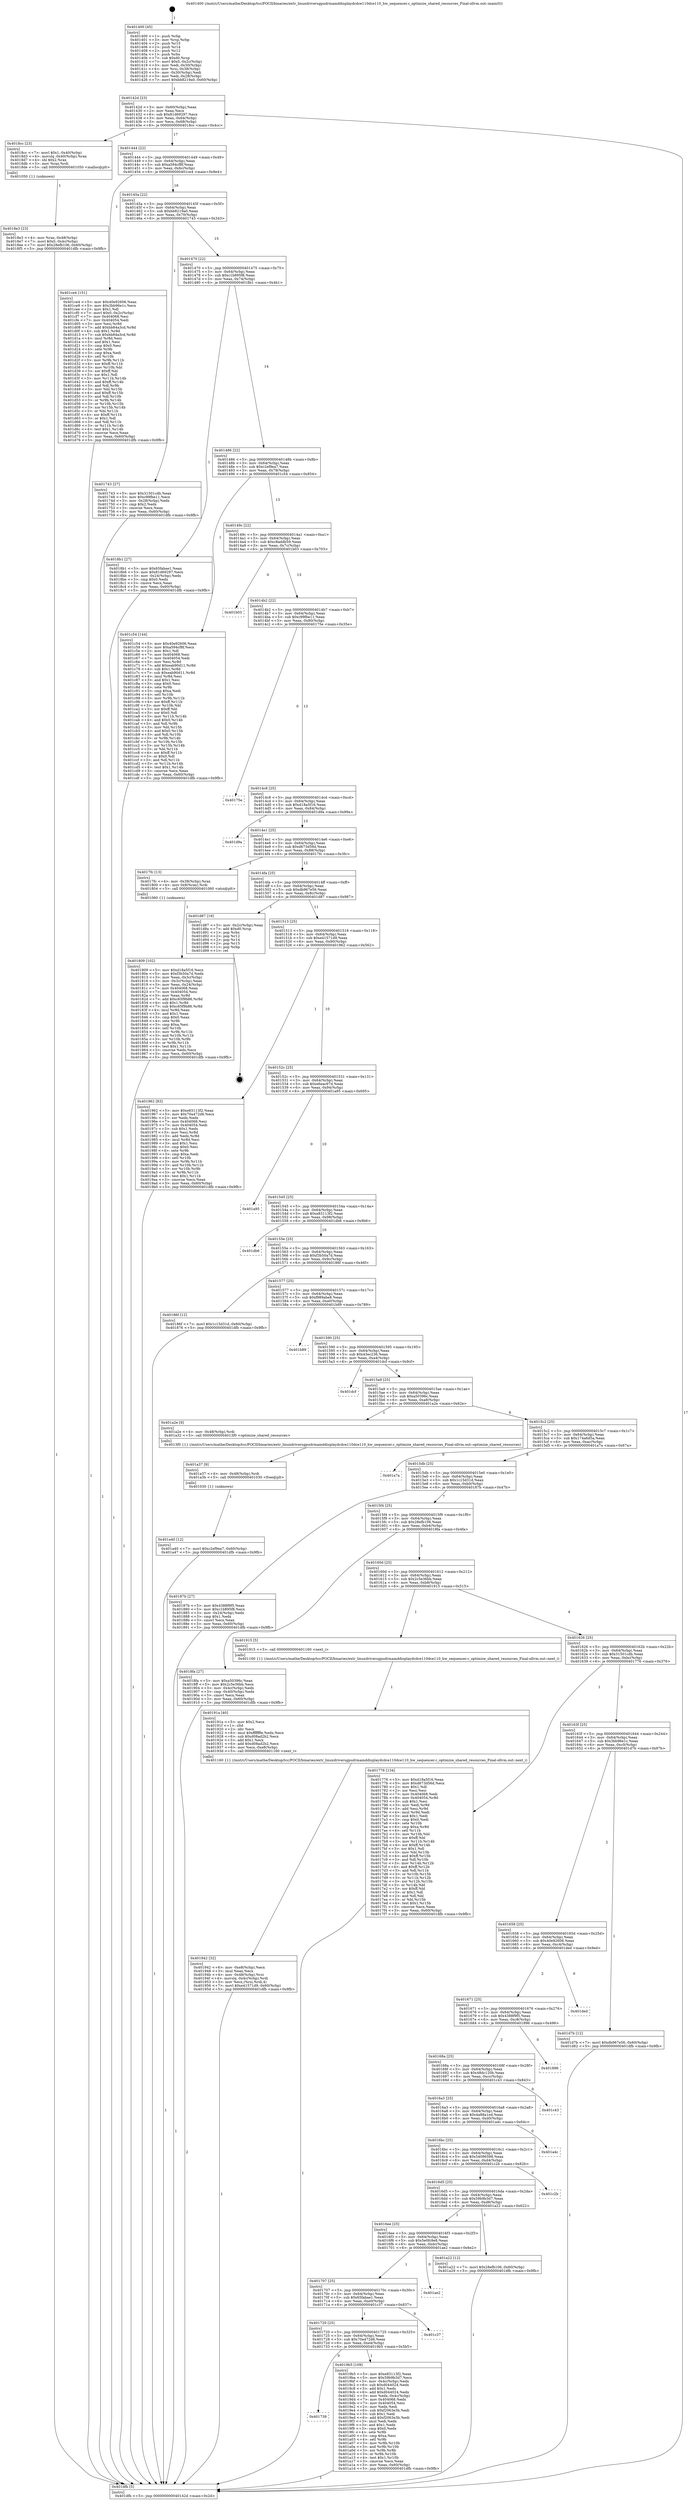 digraph "0x401400" {
  label = "0x401400 (/mnt/c/Users/mathe/Desktop/tcc/POCII/binaries/extr_linuxdriversgpudrmamddisplaydcdce110dce110_hw_sequencer.c_optimize_shared_resources_Final-ollvm.out::main(0))"
  labelloc = "t"
  node[shape=record]

  Entry [label="",width=0.3,height=0.3,shape=circle,fillcolor=black,style=filled]
  "0x40142d" [label="{
     0x40142d [23]\l
     | [instrs]\l
     &nbsp;&nbsp;0x40142d \<+3\>: mov -0x60(%rbp),%eax\l
     &nbsp;&nbsp;0x401430 \<+2\>: mov %eax,%ecx\l
     &nbsp;&nbsp;0x401432 \<+6\>: sub $0x81d69297,%ecx\l
     &nbsp;&nbsp;0x401438 \<+3\>: mov %eax,-0x64(%rbp)\l
     &nbsp;&nbsp;0x40143b \<+3\>: mov %ecx,-0x68(%rbp)\l
     &nbsp;&nbsp;0x40143e \<+6\>: je 00000000004018cc \<main+0x4cc\>\l
  }"]
  "0x4018cc" [label="{
     0x4018cc [23]\l
     | [instrs]\l
     &nbsp;&nbsp;0x4018cc \<+7\>: movl $0x1,-0x40(%rbp)\l
     &nbsp;&nbsp;0x4018d3 \<+4\>: movslq -0x40(%rbp),%rax\l
     &nbsp;&nbsp;0x4018d7 \<+4\>: shl $0x2,%rax\l
     &nbsp;&nbsp;0x4018db \<+3\>: mov %rax,%rdi\l
     &nbsp;&nbsp;0x4018de \<+5\>: call 0000000000401050 \<malloc@plt\>\l
     | [calls]\l
     &nbsp;&nbsp;0x401050 \{1\} (unknown)\l
  }"]
  "0x401444" [label="{
     0x401444 [22]\l
     | [instrs]\l
     &nbsp;&nbsp;0x401444 \<+5\>: jmp 0000000000401449 \<main+0x49\>\l
     &nbsp;&nbsp;0x401449 \<+3\>: mov -0x64(%rbp),%eax\l
     &nbsp;&nbsp;0x40144c \<+5\>: sub $0xa594cf8f,%eax\l
     &nbsp;&nbsp;0x401451 \<+3\>: mov %eax,-0x6c(%rbp)\l
     &nbsp;&nbsp;0x401454 \<+6\>: je 0000000000401ce4 \<main+0x8e4\>\l
  }"]
  Exit [label="",width=0.3,height=0.3,shape=circle,fillcolor=black,style=filled,peripheries=2]
  "0x401ce4" [label="{
     0x401ce4 [151]\l
     | [instrs]\l
     &nbsp;&nbsp;0x401ce4 \<+5\>: mov $0x40e92606,%eax\l
     &nbsp;&nbsp;0x401ce9 \<+5\>: mov $0x3bb96e1c,%ecx\l
     &nbsp;&nbsp;0x401cee \<+2\>: mov $0x1,%dl\l
     &nbsp;&nbsp;0x401cf0 \<+7\>: movl $0x0,-0x2c(%rbp)\l
     &nbsp;&nbsp;0x401cf7 \<+7\>: mov 0x404068,%esi\l
     &nbsp;&nbsp;0x401cfe \<+7\>: mov 0x404054,%edi\l
     &nbsp;&nbsp;0x401d05 \<+3\>: mov %esi,%r8d\l
     &nbsp;&nbsp;0x401d08 \<+7\>: add $0xbb84a3cd,%r8d\l
     &nbsp;&nbsp;0x401d0f \<+4\>: sub $0x1,%r8d\l
     &nbsp;&nbsp;0x401d13 \<+7\>: sub $0xbb84a3cd,%r8d\l
     &nbsp;&nbsp;0x401d1a \<+4\>: imul %r8d,%esi\l
     &nbsp;&nbsp;0x401d1e \<+3\>: and $0x1,%esi\l
     &nbsp;&nbsp;0x401d21 \<+3\>: cmp $0x0,%esi\l
     &nbsp;&nbsp;0x401d24 \<+4\>: sete %r9b\l
     &nbsp;&nbsp;0x401d28 \<+3\>: cmp $0xa,%edi\l
     &nbsp;&nbsp;0x401d2b \<+4\>: setl %r10b\l
     &nbsp;&nbsp;0x401d2f \<+3\>: mov %r9b,%r11b\l
     &nbsp;&nbsp;0x401d32 \<+4\>: xor $0xff,%r11b\l
     &nbsp;&nbsp;0x401d36 \<+3\>: mov %r10b,%bl\l
     &nbsp;&nbsp;0x401d39 \<+3\>: xor $0xff,%bl\l
     &nbsp;&nbsp;0x401d3c \<+3\>: xor $0x1,%dl\l
     &nbsp;&nbsp;0x401d3f \<+3\>: mov %r11b,%r14b\l
     &nbsp;&nbsp;0x401d42 \<+4\>: and $0xff,%r14b\l
     &nbsp;&nbsp;0x401d46 \<+3\>: and %dl,%r9b\l
     &nbsp;&nbsp;0x401d49 \<+3\>: mov %bl,%r15b\l
     &nbsp;&nbsp;0x401d4c \<+4\>: and $0xff,%r15b\l
     &nbsp;&nbsp;0x401d50 \<+3\>: and %dl,%r10b\l
     &nbsp;&nbsp;0x401d53 \<+3\>: or %r9b,%r14b\l
     &nbsp;&nbsp;0x401d56 \<+3\>: or %r10b,%r15b\l
     &nbsp;&nbsp;0x401d59 \<+3\>: xor %r15b,%r14b\l
     &nbsp;&nbsp;0x401d5c \<+3\>: or %bl,%r11b\l
     &nbsp;&nbsp;0x401d5f \<+4\>: xor $0xff,%r11b\l
     &nbsp;&nbsp;0x401d63 \<+3\>: or $0x1,%dl\l
     &nbsp;&nbsp;0x401d66 \<+3\>: and %dl,%r11b\l
     &nbsp;&nbsp;0x401d69 \<+3\>: or %r11b,%r14b\l
     &nbsp;&nbsp;0x401d6c \<+4\>: test $0x1,%r14b\l
     &nbsp;&nbsp;0x401d70 \<+3\>: cmovne %ecx,%eax\l
     &nbsp;&nbsp;0x401d73 \<+3\>: mov %eax,-0x60(%rbp)\l
     &nbsp;&nbsp;0x401d76 \<+5\>: jmp 0000000000401dfb \<main+0x9fb\>\l
  }"]
  "0x40145a" [label="{
     0x40145a [22]\l
     | [instrs]\l
     &nbsp;&nbsp;0x40145a \<+5\>: jmp 000000000040145f \<main+0x5f\>\l
     &nbsp;&nbsp;0x40145f \<+3\>: mov -0x64(%rbp),%eax\l
     &nbsp;&nbsp;0x401462 \<+5\>: sub $0xbb8219a0,%eax\l
     &nbsp;&nbsp;0x401467 \<+3\>: mov %eax,-0x70(%rbp)\l
     &nbsp;&nbsp;0x40146a \<+6\>: je 0000000000401743 \<main+0x343\>\l
  }"]
  "0x401a40" [label="{
     0x401a40 [12]\l
     | [instrs]\l
     &nbsp;&nbsp;0x401a40 \<+7\>: movl $0xc2ef9ea7,-0x60(%rbp)\l
     &nbsp;&nbsp;0x401a47 \<+5\>: jmp 0000000000401dfb \<main+0x9fb\>\l
  }"]
  "0x401743" [label="{
     0x401743 [27]\l
     | [instrs]\l
     &nbsp;&nbsp;0x401743 \<+5\>: mov $0x31501cdb,%eax\l
     &nbsp;&nbsp;0x401748 \<+5\>: mov $0xc99fbe11,%ecx\l
     &nbsp;&nbsp;0x40174d \<+3\>: mov -0x28(%rbp),%edx\l
     &nbsp;&nbsp;0x401750 \<+3\>: cmp $0x2,%edx\l
     &nbsp;&nbsp;0x401753 \<+3\>: cmovne %ecx,%eax\l
     &nbsp;&nbsp;0x401756 \<+3\>: mov %eax,-0x60(%rbp)\l
     &nbsp;&nbsp;0x401759 \<+5\>: jmp 0000000000401dfb \<main+0x9fb\>\l
  }"]
  "0x401470" [label="{
     0x401470 [22]\l
     | [instrs]\l
     &nbsp;&nbsp;0x401470 \<+5\>: jmp 0000000000401475 \<main+0x75\>\l
     &nbsp;&nbsp;0x401475 \<+3\>: mov -0x64(%rbp),%eax\l
     &nbsp;&nbsp;0x401478 \<+5\>: sub $0xc1b895f8,%eax\l
     &nbsp;&nbsp;0x40147d \<+3\>: mov %eax,-0x74(%rbp)\l
     &nbsp;&nbsp;0x401480 \<+6\>: je 00000000004018b1 \<main+0x4b1\>\l
  }"]
  "0x401dfb" [label="{
     0x401dfb [5]\l
     | [instrs]\l
     &nbsp;&nbsp;0x401dfb \<+5\>: jmp 000000000040142d \<main+0x2d\>\l
  }"]
  "0x401400" [label="{
     0x401400 [45]\l
     | [instrs]\l
     &nbsp;&nbsp;0x401400 \<+1\>: push %rbp\l
     &nbsp;&nbsp;0x401401 \<+3\>: mov %rsp,%rbp\l
     &nbsp;&nbsp;0x401404 \<+2\>: push %r15\l
     &nbsp;&nbsp;0x401406 \<+2\>: push %r14\l
     &nbsp;&nbsp;0x401408 \<+2\>: push %r12\l
     &nbsp;&nbsp;0x40140a \<+1\>: push %rbx\l
     &nbsp;&nbsp;0x40140b \<+7\>: sub $0xd0,%rsp\l
     &nbsp;&nbsp;0x401412 \<+7\>: movl $0x0,-0x2c(%rbp)\l
     &nbsp;&nbsp;0x401419 \<+3\>: mov %edi,-0x30(%rbp)\l
     &nbsp;&nbsp;0x40141c \<+4\>: mov %rsi,-0x38(%rbp)\l
     &nbsp;&nbsp;0x401420 \<+3\>: mov -0x30(%rbp),%edi\l
     &nbsp;&nbsp;0x401423 \<+3\>: mov %edi,-0x28(%rbp)\l
     &nbsp;&nbsp;0x401426 \<+7\>: movl $0xbb8219a0,-0x60(%rbp)\l
  }"]
  "0x401a37" [label="{
     0x401a37 [9]\l
     | [instrs]\l
     &nbsp;&nbsp;0x401a37 \<+4\>: mov -0x48(%rbp),%rdi\l
     &nbsp;&nbsp;0x401a3b \<+5\>: call 0000000000401030 \<free@plt\>\l
     | [calls]\l
     &nbsp;&nbsp;0x401030 \{1\} (unknown)\l
  }"]
  "0x4018b1" [label="{
     0x4018b1 [27]\l
     | [instrs]\l
     &nbsp;&nbsp;0x4018b1 \<+5\>: mov $0x65fabae1,%eax\l
     &nbsp;&nbsp;0x4018b6 \<+5\>: mov $0x81d69297,%ecx\l
     &nbsp;&nbsp;0x4018bb \<+3\>: mov -0x24(%rbp),%edx\l
     &nbsp;&nbsp;0x4018be \<+3\>: cmp $0x0,%edx\l
     &nbsp;&nbsp;0x4018c1 \<+3\>: cmove %ecx,%eax\l
     &nbsp;&nbsp;0x4018c4 \<+3\>: mov %eax,-0x60(%rbp)\l
     &nbsp;&nbsp;0x4018c7 \<+5\>: jmp 0000000000401dfb \<main+0x9fb\>\l
  }"]
  "0x401486" [label="{
     0x401486 [22]\l
     | [instrs]\l
     &nbsp;&nbsp;0x401486 \<+5\>: jmp 000000000040148b \<main+0x8b\>\l
     &nbsp;&nbsp;0x40148b \<+3\>: mov -0x64(%rbp),%eax\l
     &nbsp;&nbsp;0x40148e \<+5\>: sub $0xc2ef9ea7,%eax\l
     &nbsp;&nbsp;0x401493 \<+3\>: mov %eax,-0x78(%rbp)\l
     &nbsp;&nbsp;0x401496 \<+6\>: je 0000000000401c54 \<main+0x854\>\l
  }"]
  "0x401739" [label="{
     0x401739\l
  }", style=dashed]
  "0x401c54" [label="{
     0x401c54 [144]\l
     | [instrs]\l
     &nbsp;&nbsp;0x401c54 \<+5\>: mov $0x40e92606,%eax\l
     &nbsp;&nbsp;0x401c59 \<+5\>: mov $0xa594cf8f,%ecx\l
     &nbsp;&nbsp;0x401c5e \<+2\>: mov $0x1,%dl\l
     &nbsp;&nbsp;0x401c60 \<+7\>: mov 0x404068,%esi\l
     &nbsp;&nbsp;0x401c67 \<+7\>: mov 0x404054,%edi\l
     &nbsp;&nbsp;0x401c6e \<+3\>: mov %esi,%r8d\l
     &nbsp;&nbsp;0x401c71 \<+7\>: add $0xeab90d11,%r8d\l
     &nbsp;&nbsp;0x401c78 \<+4\>: sub $0x1,%r8d\l
     &nbsp;&nbsp;0x401c7c \<+7\>: sub $0xeab90d11,%r8d\l
     &nbsp;&nbsp;0x401c83 \<+4\>: imul %r8d,%esi\l
     &nbsp;&nbsp;0x401c87 \<+3\>: and $0x1,%esi\l
     &nbsp;&nbsp;0x401c8a \<+3\>: cmp $0x0,%esi\l
     &nbsp;&nbsp;0x401c8d \<+4\>: sete %r9b\l
     &nbsp;&nbsp;0x401c91 \<+3\>: cmp $0xa,%edi\l
     &nbsp;&nbsp;0x401c94 \<+4\>: setl %r10b\l
     &nbsp;&nbsp;0x401c98 \<+3\>: mov %r9b,%r11b\l
     &nbsp;&nbsp;0x401c9b \<+4\>: xor $0xff,%r11b\l
     &nbsp;&nbsp;0x401c9f \<+3\>: mov %r10b,%bl\l
     &nbsp;&nbsp;0x401ca2 \<+3\>: xor $0xff,%bl\l
     &nbsp;&nbsp;0x401ca5 \<+3\>: xor $0x0,%dl\l
     &nbsp;&nbsp;0x401ca8 \<+3\>: mov %r11b,%r14b\l
     &nbsp;&nbsp;0x401cab \<+4\>: and $0x0,%r14b\l
     &nbsp;&nbsp;0x401caf \<+3\>: and %dl,%r9b\l
     &nbsp;&nbsp;0x401cb2 \<+3\>: mov %bl,%r15b\l
     &nbsp;&nbsp;0x401cb5 \<+4\>: and $0x0,%r15b\l
     &nbsp;&nbsp;0x401cb9 \<+3\>: and %dl,%r10b\l
     &nbsp;&nbsp;0x401cbc \<+3\>: or %r9b,%r14b\l
     &nbsp;&nbsp;0x401cbf \<+3\>: or %r10b,%r15b\l
     &nbsp;&nbsp;0x401cc2 \<+3\>: xor %r15b,%r14b\l
     &nbsp;&nbsp;0x401cc5 \<+3\>: or %bl,%r11b\l
     &nbsp;&nbsp;0x401cc8 \<+4\>: xor $0xff,%r11b\l
     &nbsp;&nbsp;0x401ccc \<+3\>: or $0x0,%dl\l
     &nbsp;&nbsp;0x401ccf \<+3\>: and %dl,%r11b\l
     &nbsp;&nbsp;0x401cd2 \<+3\>: or %r11b,%r14b\l
     &nbsp;&nbsp;0x401cd5 \<+4\>: test $0x1,%r14b\l
     &nbsp;&nbsp;0x401cd9 \<+3\>: cmovne %ecx,%eax\l
     &nbsp;&nbsp;0x401cdc \<+3\>: mov %eax,-0x60(%rbp)\l
     &nbsp;&nbsp;0x401cdf \<+5\>: jmp 0000000000401dfb \<main+0x9fb\>\l
  }"]
  "0x40149c" [label="{
     0x40149c [22]\l
     | [instrs]\l
     &nbsp;&nbsp;0x40149c \<+5\>: jmp 00000000004014a1 \<main+0xa1\>\l
     &nbsp;&nbsp;0x4014a1 \<+3\>: mov -0x64(%rbp),%eax\l
     &nbsp;&nbsp;0x4014a4 \<+5\>: sub $0xc8addb59,%eax\l
     &nbsp;&nbsp;0x4014a9 \<+3\>: mov %eax,-0x7c(%rbp)\l
     &nbsp;&nbsp;0x4014ac \<+6\>: je 0000000000401b03 \<main+0x703\>\l
  }"]
  "0x4019b5" [label="{
     0x4019b5 [109]\l
     | [instrs]\l
     &nbsp;&nbsp;0x4019b5 \<+5\>: mov $0xe83113f2,%eax\l
     &nbsp;&nbsp;0x4019ba \<+5\>: mov $0x59b9b3d7,%ecx\l
     &nbsp;&nbsp;0x4019bf \<+3\>: mov -0x4c(%rbp),%edx\l
     &nbsp;&nbsp;0x4019c2 \<+6\>: sub $0xd044024,%edx\l
     &nbsp;&nbsp;0x4019c8 \<+3\>: add $0x1,%edx\l
     &nbsp;&nbsp;0x4019cb \<+6\>: add $0xd044024,%edx\l
     &nbsp;&nbsp;0x4019d1 \<+3\>: mov %edx,-0x4c(%rbp)\l
     &nbsp;&nbsp;0x4019d4 \<+7\>: mov 0x404068,%edx\l
     &nbsp;&nbsp;0x4019db \<+7\>: mov 0x404054,%esi\l
     &nbsp;&nbsp;0x4019e2 \<+2\>: mov %edx,%edi\l
     &nbsp;&nbsp;0x4019e4 \<+6\>: sub $0xf2063e3b,%edi\l
     &nbsp;&nbsp;0x4019ea \<+3\>: sub $0x1,%edi\l
     &nbsp;&nbsp;0x4019ed \<+6\>: add $0xf2063e3b,%edi\l
     &nbsp;&nbsp;0x4019f3 \<+3\>: imul %edi,%edx\l
     &nbsp;&nbsp;0x4019f6 \<+3\>: and $0x1,%edx\l
     &nbsp;&nbsp;0x4019f9 \<+3\>: cmp $0x0,%edx\l
     &nbsp;&nbsp;0x4019fc \<+4\>: sete %r8b\l
     &nbsp;&nbsp;0x401a00 \<+3\>: cmp $0xa,%esi\l
     &nbsp;&nbsp;0x401a03 \<+4\>: setl %r9b\l
     &nbsp;&nbsp;0x401a07 \<+3\>: mov %r8b,%r10b\l
     &nbsp;&nbsp;0x401a0a \<+3\>: and %r9b,%r10b\l
     &nbsp;&nbsp;0x401a0d \<+3\>: xor %r9b,%r8b\l
     &nbsp;&nbsp;0x401a10 \<+3\>: or %r8b,%r10b\l
     &nbsp;&nbsp;0x401a13 \<+4\>: test $0x1,%r10b\l
     &nbsp;&nbsp;0x401a17 \<+3\>: cmovne %ecx,%eax\l
     &nbsp;&nbsp;0x401a1a \<+3\>: mov %eax,-0x60(%rbp)\l
     &nbsp;&nbsp;0x401a1d \<+5\>: jmp 0000000000401dfb \<main+0x9fb\>\l
  }"]
  "0x401b03" [label="{
     0x401b03\l
  }", style=dashed]
  "0x4014b2" [label="{
     0x4014b2 [22]\l
     | [instrs]\l
     &nbsp;&nbsp;0x4014b2 \<+5\>: jmp 00000000004014b7 \<main+0xb7\>\l
     &nbsp;&nbsp;0x4014b7 \<+3\>: mov -0x64(%rbp),%eax\l
     &nbsp;&nbsp;0x4014ba \<+5\>: sub $0xc99fbe11,%eax\l
     &nbsp;&nbsp;0x4014bf \<+3\>: mov %eax,-0x80(%rbp)\l
     &nbsp;&nbsp;0x4014c2 \<+6\>: je 000000000040175e \<main+0x35e\>\l
  }"]
  "0x401720" [label="{
     0x401720 [25]\l
     | [instrs]\l
     &nbsp;&nbsp;0x401720 \<+5\>: jmp 0000000000401725 \<main+0x325\>\l
     &nbsp;&nbsp;0x401725 \<+3\>: mov -0x64(%rbp),%eax\l
     &nbsp;&nbsp;0x401728 \<+5\>: sub $0x70a472d6,%eax\l
     &nbsp;&nbsp;0x40172d \<+6\>: mov %eax,-0xe4(%rbp)\l
     &nbsp;&nbsp;0x401733 \<+6\>: je 00000000004019b5 \<main+0x5b5\>\l
  }"]
  "0x40175e" [label="{
     0x40175e\l
  }", style=dashed]
  "0x4014c8" [label="{
     0x4014c8 [25]\l
     | [instrs]\l
     &nbsp;&nbsp;0x4014c8 \<+5\>: jmp 00000000004014cd \<main+0xcd\>\l
     &nbsp;&nbsp;0x4014cd \<+3\>: mov -0x64(%rbp),%eax\l
     &nbsp;&nbsp;0x4014d0 \<+5\>: sub $0xd18a5f16,%eax\l
     &nbsp;&nbsp;0x4014d5 \<+6\>: mov %eax,-0x84(%rbp)\l
     &nbsp;&nbsp;0x4014db \<+6\>: je 0000000000401d9a \<main+0x99a\>\l
  }"]
  "0x401c37" [label="{
     0x401c37\l
  }", style=dashed]
  "0x401d9a" [label="{
     0x401d9a\l
  }", style=dashed]
  "0x4014e1" [label="{
     0x4014e1 [25]\l
     | [instrs]\l
     &nbsp;&nbsp;0x4014e1 \<+5\>: jmp 00000000004014e6 \<main+0xe6\>\l
     &nbsp;&nbsp;0x4014e6 \<+3\>: mov -0x64(%rbp),%eax\l
     &nbsp;&nbsp;0x4014e9 \<+5\>: sub $0xd673d56d,%eax\l
     &nbsp;&nbsp;0x4014ee \<+6\>: mov %eax,-0x88(%rbp)\l
     &nbsp;&nbsp;0x4014f4 \<+6\>: je 00000000004017fc \<main+0x3fc\>\l
  }"]
  "0x401707" [label="{
     0x401707 [25]\l
     | [instrs]\l
     &nbsp;&nbsp;0x401707 \<+5\>: jmp 000000000040170c \<main+0x30c\>\l
     &nbsp;&nbsp;0x40170c \<+3\>: mov -0x64(%rbp),%eax\l
     &nbsp;&nbsp;0x40170f \<+5\>: sub $0x65fabae1,%eax\l
     &nbsp;&nbsp;0x401714 \<+6\>: mov %eax,-0xe0(%rbp)\l
     &nbsp;&nbsp;0x40171a \<+6\>: je 0000000000401c37 \<main+0x837\>\l
  }"]
  "0x4017fc" [label="{
     0x4017fc [13]\l
     | [instrs]\l
     &nbsp;&nbsp;0x4017fc \<+4\>: mov -0x38(%rbp),%rax\l
     &nbsp;&nbsp;0x401800 \<+4\>: mov 0x8(%rax),%rdi\l
     &nbsp;&nbsp;0x401804 \<+5\>: call 0000000000401060 \<atoi@plt\>\l
     | [calls]\l
     &nbsp;&nbsp;0x401060 \{1\} (unknown)\l
  }"]
  "0x4014fa" [label="{
     0x4014fa [25]\l
     | [instrs]\l
     &nbsp;&nbsp;0x4014fa \<+5\>: jmp 00000000004014ff \<main+0xff\>\l
     &nbsp;&nbsp;0x4014ff \<+3\>: mov -0x64(%rbp),%eax\l
     &nbsp;&nbsp;0x401502 \<+5\>: sub $0xdb967e56,%eax\l
     &nbsp;&nbsp;0x401507 \<+6\>: mov %eax,-0x8c(%rbp)\l
     &nbsp;&nbsp;0x40150d \<+6\>: je 0000000000401d87 \<main+0x987\>\l
  }"]
  "0x401ae2" [label="{
     0x401ae2\l
  }", style=dashed]
  "0x401d87" [label="{
     0x401d87 [19]\l
     | [instrs]\l
     &nbsp;&nbsp;0x401d87 \<+3\>: mov -0x2c(%rbp),%eax\l
     &nbsp;&nbsp;0x401d8a \<+7\>: add $0xd0,%rsp\l
     &nbsp;&nbsp;0x401d91 \<+1\>: pop %rbx\l
     &nbsp;&nbsp;0x401d92 \<+2\>: pop %r12\l
     &nbsp;&nbsp;0x401d94 \<+2\>: pop %r14\l
     &nbsp;&nbsp;0x401d96 \<+2\>: pop %r15\l
     &nbsp;&nbsp;0x401d98 \<+1\>: pop %rbp\l
     &nbsp;&nbsp;0x401d99 \<+1\>: ret\l
  }"]
  "0x401513" [label="{
     0x401513 [25]\l
     | [instrs]\l
     &nbsp;&nbsp;0x401513 \<+5\>: jmp 0000000000401518 \<main+0x118\>\l
     &nbsp;&nbsp;0x401518 \<+3\>: mov -0x64(%rbp),%eax\l
     &nbsp;&nbsp;0x40151b \<+5\>: sub $0xe41571d9,%eax\l
     &nbsp;&nbsp;0x401520 \<+6\>: mov %eax,-0x90(%rbp)\l
     &nbsp;&nbsp;0x401526 \<+6\>: je 0000000000401962 \<main+0x562\>\l
  }"]
  "0x4016ee" [label="{
     0x4016ee [25]\l
     | [instrs]\l
     &nbsp;&nbsp;0x4016ee \<+5\>: jmp 00000000004016f3 \<main+0x2f3\>\l
     &nbsp;&nbsp;0x4016f3 \<+3\>: mov -0x64(%rbp),%eax\l
     &nbsp;&nbsp;0x4016f6 \<+5\>: sub $0x5e0fc9e8,%eax\l
     &nbsp;&nbsp;0x4016fb \<+6\>: mov %eax,-0xdc(%rbp)\l
     &nbsp;&nbsp;0x401701 \<+6\>: je 0000000000401ae2 \<main+0x6e2\>\l
  }"]
  "0x401962" [label="{
     0x401962 [83]\l
     | [instrs]\l
     &nbsp;&nbsp;0x401962 \<+5\>: mov $0xe83113f2,%eax\l
     &nbsp;&nbsp;0x401967 \<+5\>: mov $0x70a472d6,%ecx\l
     &nbsp;&nbsp;0x40196c \<+2\>: xor %edx,%edx\l
     &nbsp;&nbsp;0x40196e \<+7\>: mov 0x404068,%esi\l
     &nbsp;&nbsp;0x401975 \<+7\>: mov 0x404054,%edi\l
     &nbsp;&nbsp;0x40197c \<+3\>: sub $0x1,%edx\l
     &nbsp;&nbsp;0x40197f \<+3\>: mov %esi,%r8d\l
     &nbsp;&nbsp;0x401982 \<+3\>: add %edx,%r8d\l
     &nbsp;&nbsp;0x401985 \<+4\>: imul %r8d,%esi\l
     &nbsp;&nbsp;0x401989 \<+3\>: and $0x1,%esi\l
     &nbsp;&nbsp;0x40198c \<+3\>: cmp $0x0,%esi\l
     &nbsp;&nbsp;0x40198f \<+4\>: sete %r9b\l
     &nbsp;&nbsp;0x401993 \<+3\>: cmp $0xa,%edi\l
     &nbsp;&nbsp;0x401996 \<+4\>: setl %r10b\l
     &nbsp;&nbsp;0x40199a \<+3\>: mov %r9b,%r11b\l
     &nbsp;&nbsp;0x40199d \<+3\>: and %r10b,%r11b\l
     &nbsp;&nbsp;0x4019a0 \<+3\>: xor %r10b,%r9b\l
     &nbsp;&nbsp;0x4019a3 \<+3\>: or %r9b,%r11b\l
     &nbsp;&nbsp;0x4019a6 \<+4\>: test $0x1,%r11b\l
     &nbsp;&nbsp;0x4019aa \<+3\>: cmovne %ecx,%eax\l
     &nbsp;&nbsp;0x4019ad \<+3\>: mov %eax,-0x60(%rbp)\l
     &nbsp;&nbsp;0x4019b0 \<+5\>: jmp 0000000000401dfb \<main+0x9fb\>\l
  }"]
  "0x40152c" [label="{
     0x40152c [25]\l
     | [instrs]\l
     &nbsp;&nbsp;0x40152c \<+5\>: jmp 0000000000401531 \<main+0x131\>\l
     &nbsp;&nbsp;0x401531 \<+3\>: mov -0x64(%rbp),%eax\l
     &nbsp;&nbsp;0x401534 \<+5\>: sub $0xe6eac97d,%eax\l
     &nbsp;&nbsp;0x401539 \<+6\>: mov %eax,-0x94(%rbp)\l
     &nbsp;&nbsp;0x40153f \<+6\>: je 0000000000401a95 \<main+0x695\>\l
  }"]
  "0x401a22" [label="{
     0x401a22 [12]\l
     | [instrs]\l
     &nbsp;&nbsp;0x401a22 \<+7\>: movl $0x28efb106,-0x60(%rbp)\l
     &nbsp;&nbsp;0x401a29 \<+5\>: jmp 0000000000401dfb \<main+0x9fb\>\l
  }"]
  "0x401a95" [label="{
     0x401a95\l
  }", style=dashed]
  "0x401545" [label="{
     0x401545 [25]\l
     | [instrs]\l
     &nbsp;&nbsp;0x401545 \<+5\>: jmp 000000000040154a \<main+0x14a\>\l
     &nbsp;&nbsp;0x40154a \<+3\>: mov -0x64(%rbp),%eax\l
     &nbsp;&nbsp;0x40154d \<+5\>: sub $0xe83113f2,%eax\l
     &nbsp;&nbsp;0x401552 \<+6\>: mov %eax,-0x98(%rbp)\l
     &nbsp;&nbsp;0x401558 \<+6\>: je 0000000000401db6 \<main+0x9b6\>\l
  }"]
  "0x4016d5" [label="{
     0x4016d5 [25]\l
     | [instrs]\l
     &nbsp;&nbsp;0x4016d5 \<+5\>: jmp 00000000004016da \<main+0x2da\>\l
     &nbsp;&nbsp;0x4016da \<+3\>: mov -0x64(%rbp),%eax\l
     &nbsp;&nbsp;0x4016dd \<+5\>: sub $0x59b9b3d7,%eax\l
     &nbsp;&nbsp;0x4016e2 \<+6\>: mov %eax,-0xd8(%rbp)\l
     &nbsp;&nbsp;0x4016e8 \<+6\>: je 0000000000401a22 \<main+0x622\>\l
  }"]
  "0x401db6" [label="{
     0x401db6\l
  }", style=dashed]
  "0x40155e" [label="{
     0x40155e [25]\l
     | [instrs]\l
     &nbsp;&nbsp;0x40155e \<+5\>: jmp 0000000000401563 \<main+0x163\>\l
     &nbsp;&nbsp;0x401563 \<+3\>: mov -0x64(%rbp),%eax\l
     &nbsp;&nbsp;0x401566 \<+5\>: sub $0xf3b50a7d,%eax\l
     &nbsp;&nbsp;0x40156b \<+6\>: mov %eax,-0x9c(%rbp)\l
     &nbsp;&nbsp;0x401571 \<+6\>: je 000000000040186f \<main+0x46f\>\l
  }"]
  "0x401c2b" [label="{
     0x401c2b\l
  }", style=dashed]
  "0x40186f" [label="{
     0x40186f [12]\l
     | [instrs]\l
     &nbsp;&nbsp;0x40186f \<+7\>: movl $0x1c15d31d,-0x60(%rbp)\l
     &nbsp;&nbsp;0x401876 \<+5\>: jmp 0000000000401dfb \<main+0x9fb\>\l
  }"]
  "0x401577" [label="{
     0x401577 [25]\l
     | [instrs]\l
     &nbsp;&nbsp;0x401577 \<+5\>: jmp 000000000040157c \<main+0x17c\>\l
     &nbsp;&nbsp;0x40157c \<+3\>: mov -0x64(%rbp),%eax\l
     &nbsp;&nbsp;0x40157f \<+5\>: sub $0xf989abe8,%eax\l
     &nbsp;&nbsp;0x401584 \<+6\>: mov %eax,-0xa0(%rbp)\l
     &nbsp;&nbsp;0x40158a \<+6\>: je 0000000000401b89 \<main+0x789\>\l
  }"]
  "0x4016bc" [label="{
     0x4016bc [25]\l
     | [instrs]\l
     &nbsp;&nbsp;0x4016bc \<+5\>: jmp 00000000004016c1 \<main+0x2c1\>\l
     &nbsp;&nbsp;0x4016c1 \<+3\>: mov -0x64(%rbp),%eax\l
     &nbsp;&nbsp;0x4016c4 \<+5\>: sub $0x54096598,%eax\l
     &nbsp;&nbsp;0x4016c9 \<+6\>: mov %eax,-0xd4(%rbp)\l
     &nbsp;&nbsp;0x4016cf \<+6\>: je 0000000000401c2b \<main+0x82b\>\l
  }"]
  "0x401b89" [label="{
     0x401b89\l
  }", style=dashed]
  "0x401590" [label="{
     0x401590 [25]\l
     | [instrs]\l
     &nbsp;&nbsp;0x401590 \<+5\>: jmp 0000000000401595 \<main+0x195\>\l
     &nbsp;&nbsp;0x401595 \<+3\>: mov -0x64(%rbp),%eax\l
     &nbsp;&nbsp;0x401598 \<+5\>: sub $0x43ec236,%eax\l
     &nbsp;&nbsp;0x40159d \<+6\>: mov %eax,-0xa4(%rbp)\l
     &nbsp;&nbsp;0x4015a3 \<+6\>: je 0000000000401dcf \<main+0x9cf\>\l
  }"]
  "0x401a4c" [label="{
     0x401a4c\l
  }", style=dashed]
  "0x401dcf" [label="{
     0x401dcf\l
  }", style=dashed]
  "0x4015a9" [label="{
     0x4015a9 [25]\l
     | [instrs]\l
     &nbsp;&nbsp;0x4015a9 \<+5\>: jmp 00000000004015ae \<main+0x1ae\>\l
     &nbsp;&nbsp;0x4015ae \<+3\>: mov -0x64(%rbp),%eax\l
     &nbsp;&nbsp;0x4015b1 \<+5\>: sub $0xa50396c,%eax\l
     &nbsp;&nbsp;0x4015b6 \<+6\>: mov %eax,-0xa8(%rbp)\l
     &nbsp;&nbsp;0x4015bc \<+6\>: je 0000000000401a2e \<main+0x62e\>\l
  }"]
  "0x4016a3" [label="{
     0x4016a3 [25]\l
     | [instrs]\l
     &nbsp;&nbsp;0x4016a3 \<+5\>: jmp 00000000004016a8 \<main+0x2a8\>\l
     &nbsp;&nbsp;0x4016a8 \<+3\>: mov -0x64(%rbp),%eax\l
     &nbsp;&nbsp;0x4016ab \<+5\>: sub $0x4a88a1ed,%eax\l
     &nbsp;&nbsp;0x4016b0 \<+6\>: mov %eax,-0xd0(%rbp)\l
     &nbsp;&nbsp;0x4016b6 \<+6\>: je 0000000000401a4c \<main+0x64c\>\l
  }"]
  "0x401a2e" [label="{
     0x401a2e [9]\l
     | [instrs]\l
     &nbsp;&nbsp;0x401a2e \<+4\>: mov -0x48(%rbp),%rdi\l
     &nbsp;&nbsp;0x401a32 \<+5\>: call 00000000004013f0 \<optimize_shared_resources\>\l
     | [calls]\l
     &nbsp;&nbsp;0x4013f0 \{1\} (/mnt/c/Users/mathe/Desktop/tcc/POCII/binaries/extr_linuxdriversgpudrmamddisplaydcdce110dce110_hw_sequencer.c_optimize_shared_resources_Final-ollvm.out::optimize_shared_resources)\l
  }"]
  "0x4015c2" [label="{
     0x4015c2 [25]\l
     | [instrs]\l
     &nbsp;&nbsp;0x4015c2 \<+5\>: jmp 00000000004015c7 \<main+0x1c7\>\l
     &nbsp;&nbsp;0x4015c7 \<+3\>: mov -0x64(%rbp),%eax\l
     &nbsp;&nbsp;0x4015ca \<+5\>: sub $0x174a6d5a,%eax\l
     &nbsp;&nbsp;0x4015cf \<+6\>: mov %eax,-0xac(%rbp)\l
     &nbsp;&nbsp;0x4015d5 \<+6\>: je 0000000000401a7a \<main+0x67a\>\l
  }"]
  "0x401c43" [label="{
     0x401c43\l
  }", style=dashed]
  "0x401a7a" [label="{
     0x401a7a\l
  }", style=dashed]
  "0x4015db" [label="{
     0x4015db [25]\l
     | [instrs]\l
     &nbsp;&nbsp;0x4015db \<+5\>: jmp 00000000004015e0 \<main+0x1e0\>\l
     &nbsp;&nbsp;0x4015e0 \<+3\>: mov -0x64(%rbp),%eax\l
     &nbsp;&nbsp;0x4015e3 \<+5\>: sub $0x1c15d31d,%eax\l
     &nbsp;&nbsp;0x4015e8 \<+6\>: mov %eax,-0xb0(%rbp)\l
     &nbsp;&nbsp;0x4015ee \<+6\>: je 000000000040187b \<main+0x47b\>\l
  }"]
  "0x40168a" [label="{
     0x40168a [25]\l
     | [instrs]\l
     &nbsp;&nbsp;0x40168a \<+5\>: jmp 000000000040168f \<main+0x28f\>\l
     &nbsp;&nbsp;0x40168f \<+3\>: mov -0x64(%rbp),%eax\l
     &nbsp;&nbsp;0x401692 \<+5\>: sub $0x48dc120b,%eax\l
     &nbsp;&nbsp;0x401697 \<+6\>: mov %eax,-0xcc(%rbp)\l
     &nbsp;&nbsp;0x40169d \<+6\>: je 0000000000401c43 \<main+0x843\>\l
  }"]
  "0x40187b" [label="{
     0x40187b [27]\l
     | [instrs]\l
     &nbsp;&nbsp;0x40187b \<+5\>: mov $0x4388f9f5,%eax\l
     &nbsp;&nbsp;0x401880 \<+5\>: mov $0xc1b895f8,%ecx\l
     &nbsp;&nbsp;0x401885 \<+3\>: mov -0x24(%rbp),%edx\l
     &nbsp;&nbsp;0x401888 \<+3\>: cmp $0x1,%edx\l
     &nbsp;&nbsp;0x40188b \<+3\>: cmovl %ecx,%eax\l
     &nbsp;&nbsp;0x40188e \<+3\>: mov %eax,-0x60(%rbp)\l
     &nbsp;&nbsp;0x401891 \<+5\>: jmp 0000000000401dfb \<main+0x9fb\>\l
  }"]
  "0x4015f4" [label="{
     0x4015f4 [25]\l
     | [instrs]\l
     &nbsp;&nbsp;0x4015f4 \<+5\>: jmp 00000000004015f9 \<main+0x1f9\>\l
     &nbsp;&nbsp;0x4015f9 \<+3\>: mov -0x64(%rbp),%eax\l
     &nbsp;&nbsp;0x4015fc \<+5\>: sub $0x28efb106,%eax\l
     &nbsp;&nbsp;0x401601 \<+6\>: mov %eax,-0xb4(%rbp)\l
     &nbsp;&nbsp;0x401607 \<+6\>: je 00000000004018fa \<main+0x4fa\>\l
  }"]
  "0x401896" [label="{
     0x401896\l
  }", style=dashed]
  "0x4018fa" [label="{
     0x4018fa [27]\l
     | [instrs]\l
     &nbsp;&nbsp;0x4018fa \<+5\>: mov $0xa50396c,%eax\l
     &nbsp;&nbsp;0x4018ff \<+5\>: mov $0x2c5e36bb,%ecx\l
     &nbsp;&nbsp;0x401904 \<+3\>: mov -0x4c(%rbp),%edx\l
     &nbsp;&nbsp;0x401907 \<+3\>: cmp -0x40(%rbp),%edx\l
     &nbsp;&nbsp;0x40190a \<+3\>: cmovl %ecx,%eax\l
     &nbsp;&nbsp;0x40190d \<+3\>: mov %eax,-0x60(%rbp)\l
     &nbsp;&nbsp;0x401910 \<+5\>: jmp 0000000000401dfb \<main+0x9fb\>\l
  }"]
  "0x40160d" [label="{
     0x40160d [25]\l
     | [instrs]\l
     &nbsp;&nbsp;0x40160d \<+5\>: jmp 0000000000401612 \<main+0x212\>\l
     &nbsp;&nbsp;0x401612 \<+3\>: mov -0x64(%rbp),%eax\l
     &nbsp;&nbsp;0x401615 \<+5\>: sub $0x2c5e36bb,%eax\l
     &nbsp;&nbsp;0x40161a \<+6\>: mov %eax,-0xb8(%rbp)\l
     &nbsp;&nbsp;0x401620 \<+6\>: je 0000000000401915 \<main+0x515\>\l
  }"]
  "0x401671" [label="{
     0x401671 [25]\l
     | [instrs]\l
     &nbsp;&nbsp;0x401671 \<+5\>: jmp 0000000000401676 \<main+0x276\>\l
     &nbsp;&nbsp;0x401676 \<+3\>: mov -0x64(%rbp),%eax\l
     &nbsp;&nbsp;0x401679 \<+5\>: sub $0x4388f9f5,%eax\l
     &nbsp;&nbsp;0x40167e \<+6\>: mov %eax,-0xc8(%rbp)\l
     &nbsp;&nbsp;0x401684 \<+6\>: je 0000000000401896 \<main+0x496\>\l
  }"]
  "0x401915" [label="{
     0x401915 [5]\l
     | [instrs]\l
     &nbsp;&nbsp;0x401915 \<+5\>: call 0000000000401160 \<next_i\>\l
     | [calls]\l
     &nbsp;&nbsp;0x401160 \{1\} (/mnt/c/Users/mathe/Desktop/tcc/POCII/binaries/extr_linuxdriversgpudrmamddisplaydcdce110dce110_hw_sequencer.c_optimize_shared_resources_Final-ollvm.out::next_i)\l
  }"]
  "0x401626" [label="{
     0x401626 [25]\l
     | [instrs]\l
     &nbsp;&nbsp;0x401626 \<+5\>: jmp 000000000040162b \<main+0x22b\>\l
     &nbsp;&nbsp;0x40162b \<+3\>: mov -0x64(%rbp),%eax\l
     &nbsp;&nbsp;0x40162e \<+5\>: sub $0x31501cdb,%eax\l
     &nbsp;&nbsp;0x401633 \<+6\>: mov %eax,-0xbc(%rbp)\l
     &nbsp;&nbsp;0x401639 \<+6\>: je 0000000000401776 \<main+0x376\>\l
  }"]
  "0x401ded" [label="{
     0x401ded\l
  }", style=dashed]
  "0x401776" [label="{
     0x401776 [134]\l
     | [instrs]\l
     &nbsp;&nbsp;0x401776 \<+5\>: mov $0xd18a5f16,%eax\l
     &nbsp;&nbsp;0x40177b \<+5\>: mov $0xd673d56d,%ecx\l
     &nbsp;&nbsp;0x401780 \<+2\>: mov $0x1,%dl\l
     &nbsp;&nbsp;0x401782 \<+2\>: xor %esi,%esi\l
     &nbsp;&nbsp;0x401784 \<+7\>: mov 0x404068,%edi\l
     &nbsp;&nbsp;0x40178b \<+8\>: mov 0x404054,%r8d\l
     &nbsp;&nbsp;0x401793 \<+3\>: sub $0x1,%esi\l
     &nbsp;&nbsp;0x401796 \<+3\>: mov %edi,%r9d\l
     &nbsp;&nbsp;0x401799 \<+3\>: add %esi,%r9d\l
     &nbsp;&nbsp;0x40179c \<+4\>: imul %r9d,%edi\l
     &nbsp;&nbsp;0x4017a0 \<+3\>: and $0x1,%edi\l
     &nbsp;&nbsp;0x4017a3 \<+3\>: cmp $0x0,%edi\l
     &nbsp;&nbsp;0x4017a6 \<+4\>: sete %r10b\l
     &nbsp;&nbsp;0x4017aa \<+4\>: cmp $0xa,%r8d\l
     &nbsp;&nbsp;0x4017ae \<+4\>: setl %r11b\l
     &nbsp;&nbsp;0x4017b2 \<+3\>: mov %r10b,%bl\l
     &nbsp;&nbsp;0x4017b5 \<+3\>: xor $0xff,%bl\l
     &nbsp;&nbsp;0x4017b8 \<+3\>: mov %r11b,%r14b\l
     &nbsp;&nbsp;0x4017bb \<+4\>: xor $0xff,%r14b\l
     &nbsp;&nbsp;0x4017bf \<+3\>: xor $0x1,%dl\l
     &nbsp;&nbsp;0x4017c2 \<+3\>: mov %bl,%r15b\l
     &nbsp;&nbsp;0x4017c5 \<+4\>: and $0xff,%r15b\l
     &nbsp;&nbsp;0x4017c9 \<+3\>: and %dl,%r10b\l
     &nbsp;&nbsp;0x4017cc \<+3\>: mov %r14b,%r12b\l
     &nbsp;&nbsp;0x4017cf \<+4\>: and $0xff,%r12b\l
     &nbsp;&nbsp;0x4017d3 \<+3\>: and %dl,%r11b\l
     &nbsp;&nbsp;0x4017d6 \<+3\>: or %r10b,%r15b\l
     &nbsp;&nbsp;0x4017d9 \<+3\>: or %r11b,%r12b\l
     &nbsp;&nbsp;0x4017dc \<+3\>: xor %r12b,%r15b\l
     &nbsp;&nbsp;0x4017df \<+3\>: or %r14b,%bl\l
     &nbsp;&nbsp;0x4017e2 \<+3\>: xor $0xff,%bl\l
     &nbsp;&nbsp;0x4017e5 \<+3\>: or $0x1,%dl\l
     &nbsp;&nbsp;0x4017e8 \<+2\>: and %dl,%bl\l
     &nbsp;&nbsp;0x4017ea \<+3\>: or %bl,%r15b\l
     &nbsp;&nbsp;0x4017ed \<+4\>: test $0x1,%r15b\l
     &nbsp;&nbsp;0x4017f1 \<+3\>: cmovne %ecx,%eax\l
     &nbsp;&nbsp;0x4017f4 \<+3\>: mov %eax,-0x60(%rbp)\l
     &nbsp;&nbsp;0x4017f7 \<+5\>: jmp 0000000000401dfb \<main+0x9fb\>\l
  }"]
  "0x40163f" [label="{
     0x40163f [25]\l
     | [instrs]\l
     &nbsp;&nbsp;0x40163f \<+5\>: jmp 0000000000401644 \<main+0x244\>\l
     &nbsp;&nbsp;0x401644 \<+3\>: mov -0x64(%rbp),%eax\l
     &nbsp;&nbsp;0x401647 \<+5\>: sub $0x3bb96e1c,%eax\l
     &nbsp;&nbsp;0x40164c \<+6\>: mov %eax,-0xc0(%rbp)\l
     &nbsp;&nbsp;0x401652 \<+6\>: je 0000000000401d7b \<main+0x97b\>\l
  }"]
  "0x401809" [label="{
     0x401809 [102]\l
     | [instrs]\l
     &nbsp;&nbsp;0x401809 \<+5\>: mov $0xd18a5f16,%ecx\l
     &nbsp;&nbsp;0x40180e \<+5\>: mov $0xf3b50a7d,%edx\l
     &nbsp;&nbsp;0x401813 \<+3\>: mov %eax,-0x3c(%rbp)\l
     &nbsp;&nbsp;0x401816 \<+3\>: mov -0x3c(%rbp),%eax\l
     &nbsp;&nbsp;0x401819 \<+3\>: mov %eax,-0x24(%rbp)\l
     &nbsp;&nbsp;0x40181c \<+7\>: mov 0x404068,%eax\l
     &nbsp;&nbsp;0x401823 \<+7\>: mov 0x404054,%esi\l
     &nbsp;&nbsp;0x40182a \<+3\>: mov %eax,%r8d\l
     &nbsp;&nbsp;0x40182d \<+7\>: add $0xc65f9b86,%r8d\l
     &nbsp;&nbsp;0x401834 \<+4\>: sub $0x1,%r8d\l
     &nbsp;&nbsp;0x401838 \<+7\>: sub $0xc65f9b86,%r8d\l
     &nbsp;&nbsp;0x40183f \<+4\>: imul %r8d,%eax\l
     &nbsp;&nbsp;0x401843 \<+3\>: and $0x1,%eax\l
     &nbsp;&nbsp;0x401846 \<+3\>: cmp $0x0,%eax\l
     &nbsp;&nbsp;0x401849 \<+4\>: sete %r9b\l
     &nbsp;&nbsp;0x40184d \<+3\>: cmp $0xa,%esi\l
     &nbsp;&nbsp;0x401850 \<+4\>: setl %r10b\l
     &nbsp;&nbsp;0x401854 \<+3\>: mov %r9b,%r11b\l
     &nbsp;&nbsp;0x401857 \<+3\>: and %r10b,%r11b\l
     &nbsp;&nbsp;0x40185a \<+3\>: xor %r10b,%r9b\l
     &nbsp;&nbsp;0x40185d \<+3\>: or %r9b,%r11b\l
     &nbsp;&nbsp;0x401860 \<+4\>: test $0x1,%r11b\l
     &nbsp;&nbsp;0x401864 \<+3\>: cmovne %edx,%ecx\l
     &nbsp;&nbsp;0x401867 \<+3\>: mov %ecx,-0x60(%rbp)\l
     &nbsp;&nbsp;0x40186a \<+5\>: jmp 0000000000401dfb \<main+0x9fb\>\l
  }"]
  "0x4018e3" [label="{
     0x4018e3 [23]\l
     | [instrs]\l
     &nbsp;&nbsp;0x4018e3 \<+4\>: mov %rax,-0x48(%rbp)\l
     &nbsp;&nbsp;0x4018e7 \<+7\>: movl $0x0,-0x4c(%rbp)\l
     &nbsp;&nbsp;0x4018ee \<+7\>: movl $0x28efb106,-0x60(%rbp)\l
     &nbsp;&nbsp;0x4018f5 \<+5\>: jmp 0000000000401dfb \<main+0x9fb\>\l
  }"]
  "0x40191a" [label="{
     0x40191a [40]\l
     | [instrs]\l
     &nbsp;&nbsp;0x40191a \<+5\>: mov $0x2,%ecx\l
     &nbsp;&nbsp;0x40191f \<+1\>: cltd\l
     &nbsp;&nbsp;0x401920 \<+2\>: idiv %ecx\l
     &nbsp;&nbsp;0x401922 \<+6\>: imul $0xfffffffe,%edx,%ecx\l
     &nbsp;&nbsp;0x401928 \<+6\>: sub $0xd08ad2b2,%ecx\l
     &nbsp;&nbsp;0x40192e \<+3\>: add $0x1,%ecx\l
     &nbsp;&nbsp;0x401931 \<+6\>: add $0xd08ad2b2,%ecx\l
     &nbsp;&nbsp;0x401937 \<+6\>: mov %ecx,-0xe8(%rbp)\l
     &nbsp;&nbsp;0x40193d \<+5\>: call 0000000000401160 \<next_i\>\l
     | [calls]\l
     &nbsp;&nbsp;0x401160 \{1\} (/mnt/c/Users/mathe/Desktop/tcc/POCII/binaries/extr_linuxdriversgpudrmamddisplaydcdce110dce110_hw_sequencer.c_optimize_shared_resources_Final-ollvm.out::next_i)\l
  }"]
  "0x401942" [label="{
     0x401942 [32]\l
     | [instrs]\l
     &nbsp;&nbsp;0x401942 \<+6\>: mov -0xe8(%rbp),%ecx\l
     &nbsp;&nbsp;0x401948 \<+3\>: imul %eax,%ecx\l
     &nbsp;&nbsp;0x40194b \<+4\>: mov -0x48(%rbp),%rsi\l
     &nbsp;&nbsp;0x40194f \<+4\>: movslq -0x4c(%rbp),%rdi\l
     &nbsp;&nbsp;0x401953 \<+3\>: mov %ecx,(%rsi,%rdi,4)\l
     &nbsp;&nbsp;0x401956 \<+7\>: movl $0xe41571d9,-0x60(%rbp)\l
     &nbsp;&nbsp;0x40195d \<+5\>: jmp 0000000000401dfb \<main+0x9fb\>\l
  }"]
  "0x401658" [label="{
     0x401658 [25]\l
     | [instrs]\l
     &nbsp;&nbsp;0x401658 \<+5\>: jmp 000000000040165d \<main+0x25d\>\l
     &nbsp;&nbsp;0x40165d \<+3\>: mov -0x64(%rbp),%eax\l
     &nbsp;&nbsp;0x401660 \<+5\>: sub $0x40e92606,%eax\l
     &nbsp;&nbsp;0x401665 \<+6\>: mov %eax,-0xc4(%rbp)\l
     &nbsp;&nbsp;0x40166b \<+6\>: je 0000000000401ded \<main+0x9ed\>\l
  }"]
  "0x401d7b" [label="{
     0x401d7b [12]\l
     | [instrs]\l
     &nbsp;&nbsp;0x401d7b \<+7\>: movl $0xdb967e56,-0x60(%rbp)\l
     &nbsp;&nbsp;0x401d82 \<+5\>: jmp 0000000000401dfb \<main+0x9fb\>\l
  }"]
  Entry -> "0x401400" [label=" 1"]
  "0x40142d" -> "0x4018cc" [label=" 1"]
  "0x40142d" -> "0x401444" [label=" 17"]
  "0x401d87" -> Exit [label=" 1"]
  "0x401444" -> "0x401ce4" [label=" 1"]
  "0x401444" -> "0x40145a" [label=" 16"]
  "0x401d7b" -> "0x401dfb" [label=" 1"]
  "0x40145a" -> "0x401743" [label=" 1"]
  "0x40145a" -> "0x401470" [label=" 15"]
  "0x401743" -> "0x401dfb" [label=" 1"]
  "0x401400" -> "0x40142d" [label=" 1"]
  "0x401dfb" -> "0x40142d" [label=" 17"]
  "0x401ce4" -> "0x401dfb" [label=" 1"]
  "0x401470" -> "0x4018b1" [label=" 1"]
  "0x401470" -> "0x401486" [label=" 14"]
  "0x401c54" -> "0x401dfb" [label=" 1"]
  "0x401486" -> "0x401c54" [label=" 1"]
  "0x401486" -> "0x40149c" [label=" 13"]
  "0x401a40" -> "0x401dfb" [label=" 1"]
  "0x40149c" -> "0x401b03" [label=" 0"]
  "0x40149c" -> "0x4014b2" [label=" 13"]
  "0x401a37" -> "0x401a40" [label=" 1"]
  "0x4014b2" -> "0x40175e" [label=" 0"]
  "0x4014b2" -> "0x4014c8" [label=" 13"]
  "0x401a22" -> "0x401dfb" [label=" 1"]
  "0x4014c8" -> "0x401d9a" [label=" 0"]
  "0x4014c8" -> "0x4014e1" [label=" 13"]
  "0x4019b5" -> "0x401dfb" [label=" 1"]
  "0x4014e1" -> "0x4017fc" [label=" 1"]
  "0x4014e1" -> "0x4014fa" [label=" 12"]
  "0x401720" -> "0x4019b5" [label=" 1"]
  "0x4014fa" -> "0x401d87" [label=" 1"]
  "0x4014fa" -> "0x401513" [label=" 11"]
  "0x401a2e" -> "0x401a37" [label=" 1"]
  "0x401513" -> "0x401962" [label=" 1"]
  "0x401513" -> "0x40152c" [label=" 10"]
  "0x401707" -> "0x401c37" [label=" 0"]
  "0x40152c" -> "0x401a95" [label=" 0"]
  "0x40152c" -> "0x401545" [label=" 10"]
  "0x401720" -> "0x401739" [label=" 0"]
  "0x401545" -> "0x401db6" [label=" 0"]
  "0x401545" -> "0x40155e" [label=" 10"]
  "0x4016ee" -> "0x401ae2" [label=" 0"]
  "0x40155e" -> "0x40186f" [label=" 1"]
  "0x40155e" -> "0x401577" [label=" 9"]
  "0x401707" -> "0x401720" [label=" 1"]
  "0x401577" -> "0x401b89" [label=" 0"]
  "0x401577" -> "0x401590" [label=" 9"]
  "0x4016d5" -> "0x401a22" [label=" 1"]
  "0x401590" -> "0x401dcf" [label=" 0"]
  "0x401590" -> "0x4015a9" [label=" 9"]
  "0x4016ee" -> "0x401707" [label=" 1"]
  "0x4015a9" -> "0x401a2e" [label=" 1"]
  "0x4015a9" -> "0x4015c2" [label=" 8"]
  "0x4016bc" -> "0x401c2b" [label=" 0"]
  "0x4015c2" -> "0x401a7a" [label=" 0"]
  "0x4015c2" -> "0x4015db" [label=" 8"]
  "0x4016d5" -> "0x4016ee" [label=" 1"]
  "0x4015db" -> "0x40187b" [label=" 1"]
  "0x4015db" -> "0x4015f4" [label=" 7"]
  "0x4016a3" -> "0x401a4c" [label=" 0"]
  "0x4015f4" -> "0x4018fa" [label=" 2"]
  "0x4015f4" -> "0x40160d" [label=" 5"]
  "0x4016bc" -> "0x4016d5" [label=" 2"]
  "0x40160d" -> "0x401915" [label=" 1"]
  "0x40160d" -> "0x401626" [label=" 4"]
  "0x40168a" -> "0x401c43" [label=" 0"]
  "0x401626" -> "0x401776" [label=" 1"]
  "0x401626" -> "0x40163f" [label=" 3"]
  "0x401776" -> "0x401dfb" [label=" 1"]
  "0x4017fc" -> "0x401809" [label=" 1"]
  "0x401809" -> "0x401dfb" [label=" 1"]
  "0x40186f" -> "0x401dfb" [label=" 1"]
  "0x40187b" -> "0x401dfb" [label=" 1"]
  "0x4018b1" -> "0x401dfb" [label=" 1"]
  "0x4018cc" -> "0x4018e3" [label=" 1"]
  "0x4018e3" -> "0x401dfb" [label=" 1"]
  "0x4018fa" -> "0x401dfb" [label=" 2"]
  "0x401915" -> "0x40191a" [label=" 1"]
  "0x40191a" -> "0x401942" [label=" 1"]
  "0x401942" -> "0x401dfb" [label=" 1"]
  "0x401962" -> "0x401dfb" [label=" 1"]
  "0x4016a3" -> "0x4016bc" [label=" 2"]
  "0x40163f" -> "0x401d7b" [label=" 1"]
  "0x40163f" -> "0x401658" [label=" 2"]
  "0x401671" -> "0x40168a" [label=" 2"]
  "0x401658" -> "0x401ded" [label=" 0"]
  "0x401658" -> "0x401671" [label=" 2"]
  "0x40168a" -> "0x4016a3" [label=" 2"]
  "0x401671" -> "0x401896" [label=" 0"]
}
